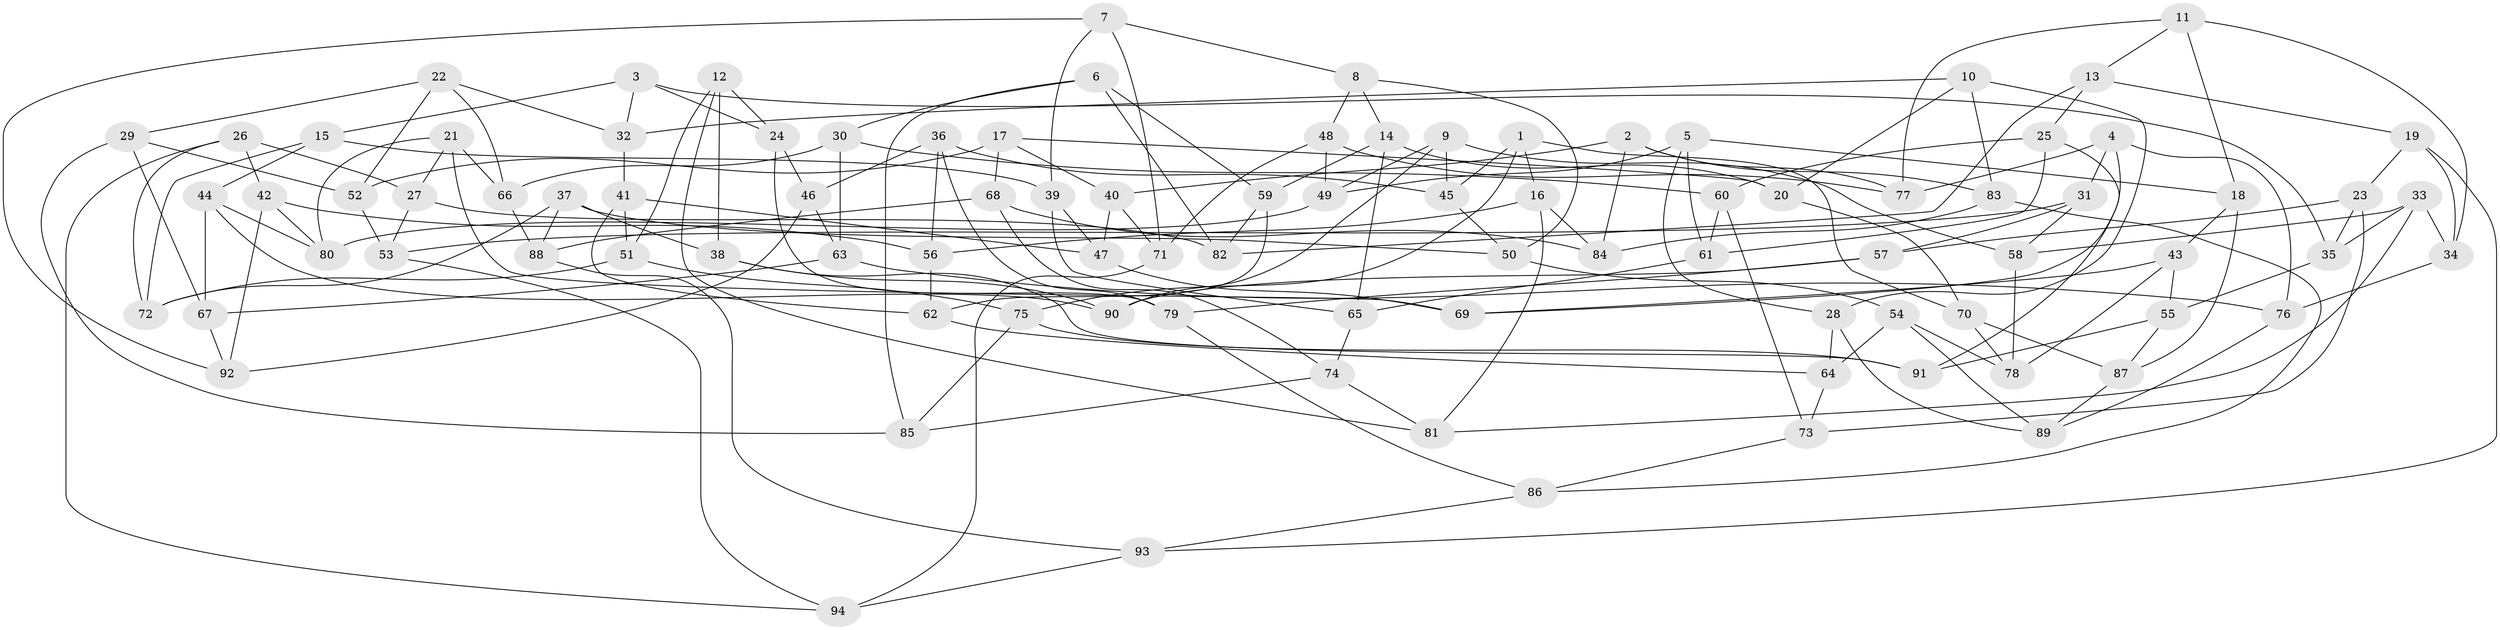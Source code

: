 // Generated by graph-tools (version 1.1) at 2025/03/03/09/25 03:03:02]
// undirected, 94 vertices, 188 edges
graph export_dot {
graph [start="1"]
  node [color=gray90,style=filled];
  1;
  2;
  3;
  4;
  5;
  6;
  7;
  8;
  9;
  10;
  11;
  12;
  13;
  14;
  15;
  16;
  17;
  18;
  19;
  20;
  21;
  22;
  23;
  24;
  25;
  26;
  27;
  28;
  29;
  30;
  31;
  32;
  33;
  34;
  35;
  36;
  37;
  38;
  39;
  40;
  41;
  42;
  43;
  44;
  45;
  46;
  47;
  48;
  49;
  50;
  51;
  52;
  53;
  54;
  55;
  56;
  57;
  58;
  59;
  60;
  61;
  62;
  63;
  64;
  65;
  66;
  67;
  68;
  69;
  70;
  71;
  72;
  73;
  74;
  75;
  76;
  77;
  78;
  79;
  80;
  81;
  82;
  83;
  84;
  85;
  86;
  87;
  88;
  89;
  90;
  91;
  92;
  93;
  94;
  1 -- 75;
  1 -- 45;
  1 -- 70;
  1 -- 16;
  2 -- 83;
  2 -- 40;
  2 -- 77;
  2 -- 84;
  3 -- 35;
  3 -- 24;
  3 -- 15;
  3 -- 32;
  4 -- 76;
  4 -- 69;
  4 -- 31;
  4 -- 77;
  5 -- 18;
  5 -- 28;
  5 -- 61;
  5 -- 49;
  6 -- 85;
  6 -- 59;
  6 -- 30;
  6 -- 82;
  7 -- 71;
  7 -- 39;
  7 -- 8;
  7 -- 92;
  8 -- 14;
  8 -- 48;
  8 -- 50;
  9 -- 90;
  9 -- 58;
  9 -- 45;
  9 -- 49;
  10 -- 28;
  10 -- 83;
  10 -- 20;
  10 -- 32;
  11 -- 13;
  11 -- 77;
  11 -- 34;
  11 -- 18;
  12 -- 24;
  12 -- 81;
  12 -- 51;
  12 -- 38;
  13 -- 19;
  13 -- 82;
  13 -- 25;
  14 -- 59;
  14 -- 20;
  14 -- 65;
  15 -- 39;
  15 -- 44;
  15 -- 72;
  16 -- 84;
  16 -- 81;
  16 -- 56;
  17 -- 20;
  17 -- 68;
  17 -- 52;
  17 -- 40;
  18 -- 87;
  18 -- 43;
  19 -- 93;
  19 -- 34;
  19 -- 23;
  20 -- 70;
  21 -- 27;
  21 -- 80;
  21 -- 69;
  21 -- 66;
  22 -- 29;
  22 -- 32;
  22 -- 52;
  22 -- 66;
  23 -- 57;
  23 -- 35;
  23 -- 73;
  24 -- 79;
  24 -- 46;
  25 -- 61;
  25 -- 60;
  25 -- 91;
  26 -- 42;
  26 -- 72;
  26 -- 27;
  26 -- 94;
  27 -- 82;
  27 -- 53;
  28 -- 64;
  28 -- 89;
  29 -- 67;
  29 -- 52;
  29 -- 85;
  30 -- 66;
  30 -- 63;
  30 -- 60;
  31 -- 57;
  31 -- 58;
  31 -- 53;
  32 -- 41;
  33 -- 35;
  33 -- 81;
  33 -- 34;
  33 -- 58;
  34 -- 76;
  35 -- 55;
  36 -- 56;
  36 -- 46;
  36 -- 45;
  36 -- 79;
  37 -- 72;
  37 -- 38;
  37 -- 50;
  37 -- 88;
  38 -- 90;
  38 -- 91;
  39 -- 65;
  39 -- 47;
  40 -- 71;
  40 -- 47;
  41 -- 51;
  41 -- 62;
  41 -- 47;
  42 -- 80;
  42 -- 56;
  42 -- 92;
  43 -- 55;
  43 -- 69;
  43 -- 78;
  44 -- 90;
  44 -- 67;
  44 -- 80;
  45 -- 50;
  46 -- 92;
  46 -- 63;
  47 -- 69;
  48 -- 49;
  48 -- 71;
  48 -- 77;
  49 -- 80;
  50 -- 54;
  51 -- 75;
  51 -- 72;
  52 -- 53;
  53 -- 94;
  54 -- 64;
  54 -- 89;
  54 -- 78;
  55 -- 87;
  55 -- 91;
  56 -- 62;
  57 -- 90;
  57 -- 79;
  58 -- 78;
  59 -- 82;
  59 -- 62;
  60 -- 73;
  60 -- 61;
  61 -- 65;
  62 -- 64;
  63 -- 67;
  63 -- 76;
  64 -- 73;
  65 -- 74;
  66 -- 88;
  67 -- 92;
  68 -- 88;
  68 -- 74;
  68 -- 84;
  70 -- 87;
  70 -- 78;
  71 -- 94;
  73 -- 86;
  74 -- 85;
  74 -- 81;
  75 -- 85;
  75 -- 91;
  76 -- 89;
  79 -- 86;
  83 -- 84;
  83 -- 86;
  86 -- 93;
  87 -- 89;
  88 -- 93;
  93 -- 94;
}
